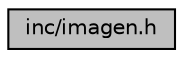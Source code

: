 digraph "inc/imagen.h"
{
  edge [fontname="Helvetica",fontsize="10",labelfontname="Helvetica",labelfontsize="10"];
  node [fontname="Helvetica",fontsize="10",shape=record];
  Node7 [label="inc/imagen.h",height=0.2,width=0.4,color="black", fillcolor="grey75", style="filled", fontcolor="black"];
}
